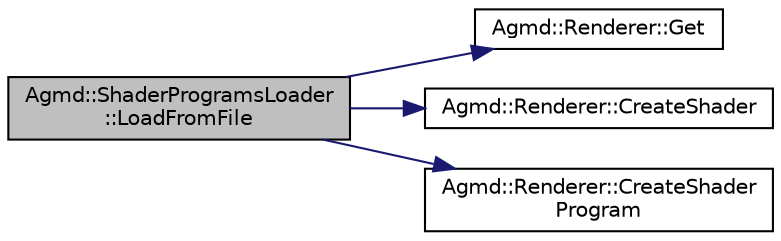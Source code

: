 digraph "Agmd::ShaderProgramsLoader::LoadFromFile"
{
  edge [fontname="Helvetica",fontsize="10",labelfontname="Helvetica",labelfontsize="10"];
  node [fontname="Helvetica",fontsize="10",shape=record];
  rankdir="LR";
  Node1 [label="Agmd::ShaderProgramsLoader\l::LoadFromFile",height=0.2,width=0.4,color="black", fillcolor="grey75", style="filled" fontcolor="black"];
  Node1 -> Node2 [color="midnightblue",fontsize="10",style="solid",fontname="Helvetica"];
  Node2 [label="Agmd::Renderer::Get",height=0.2,width=0.4,color="black", fillcolor="white", style="filled",URL="$class_agmd_1_1_renderer.html#a67e06733ccca8b2d044a1ec026168e3d"];
  Node1 -> Node3 [color="midnightblue",fontsize="10",style="solid",fontname="Helvetica"];
  Node3 [label="Agmd::Renderer::CreateShader",height=0.2,width=0.4,color="black", fillcolor="white", style="filled",URL="$class_agmd_1_1_renderer.html#adc11a825808841494921c946ec40903d"];
  Node1 -> Node4 [color="midnightblue",fontsize="10",style="solid",fontname="Helvetica"];
  Node4 [label="Agmd::Renderer::CreateShader\lProgram",height=0.2,width=0.4,color="black", fillcolor="white", style="filled",URL="$class_agmd_1_1_renderer.html#a56d48138a395ad302224c9fb3fabc7b2"];
}
